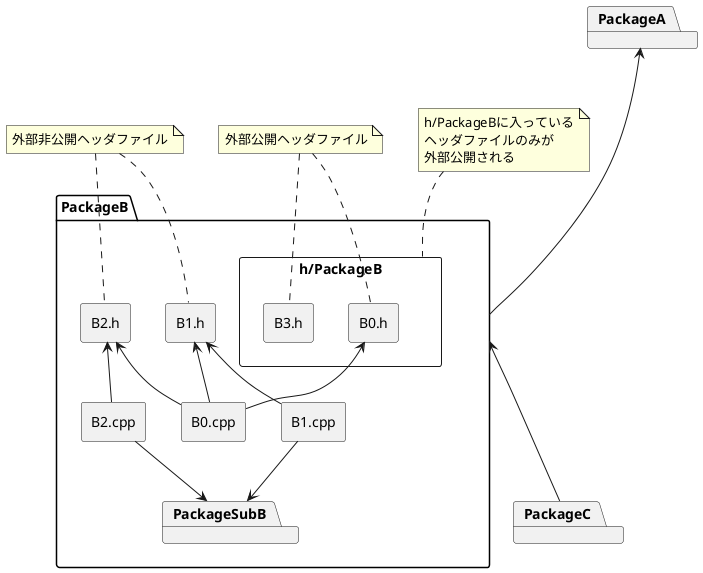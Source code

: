 @startuml

package PackageA {
}

package PackageB {
    rectangle "h/PackageB" as h {
        rectangle "B0.h" as B0_h
        rectangle "B3.h" as B3_h
    }

    rectangle "B0.cpp" as B0_cpp
    rectangle "B1.cpp" as B1_cpp
    rectangle "B1.h" as B1_h
    rectangle "B2.cpp" as B2_cpp
    rectangle "B2.h" as B2_h

    package PackageSubB {
    }
}

package PackageC {
}

B0_cpp -up-> B0_h
B0_cpp -up-> B1_h
B0_cpp -up-> B2_h
B1_cpp -up-> B1_h
B1_cpp -down-> PackageSubB
B2_cpp -up-> B2_h
B2_cpp -down-> PackageSubB

note top of h
h/PackageBに入っている
ヘッダファイルのみが
外部公開される
end note

note "外部公開ヘッダファイル" as N2

B0_h .up. N2
B3_h .up. N2

note "外部非公開ヘッダファイル" as N1

B1_h .up. N1
B2_h .up. N1

PackageA<-down--PackageB
PackageB<-down--PackageC

@enduml
